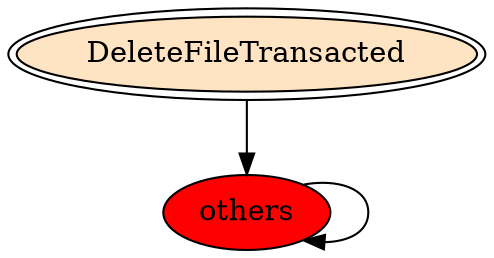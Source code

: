 digraph "./REPORTS/6681/API_PER_CATEGORY/DeleteFileTransacted.exe_1536_Files and I_O (Local file system)_API_per_Category_Transition_Matrix" {
	DeleteFileTransacted [label=DeleteFileTransacted fillcolor=bisque peripheries=2 style=filled]
	others [label=others fillcolor=red style=filled]
	DeleteFileTransacted -> others [label=""]
	others -> others [label=""]
}

